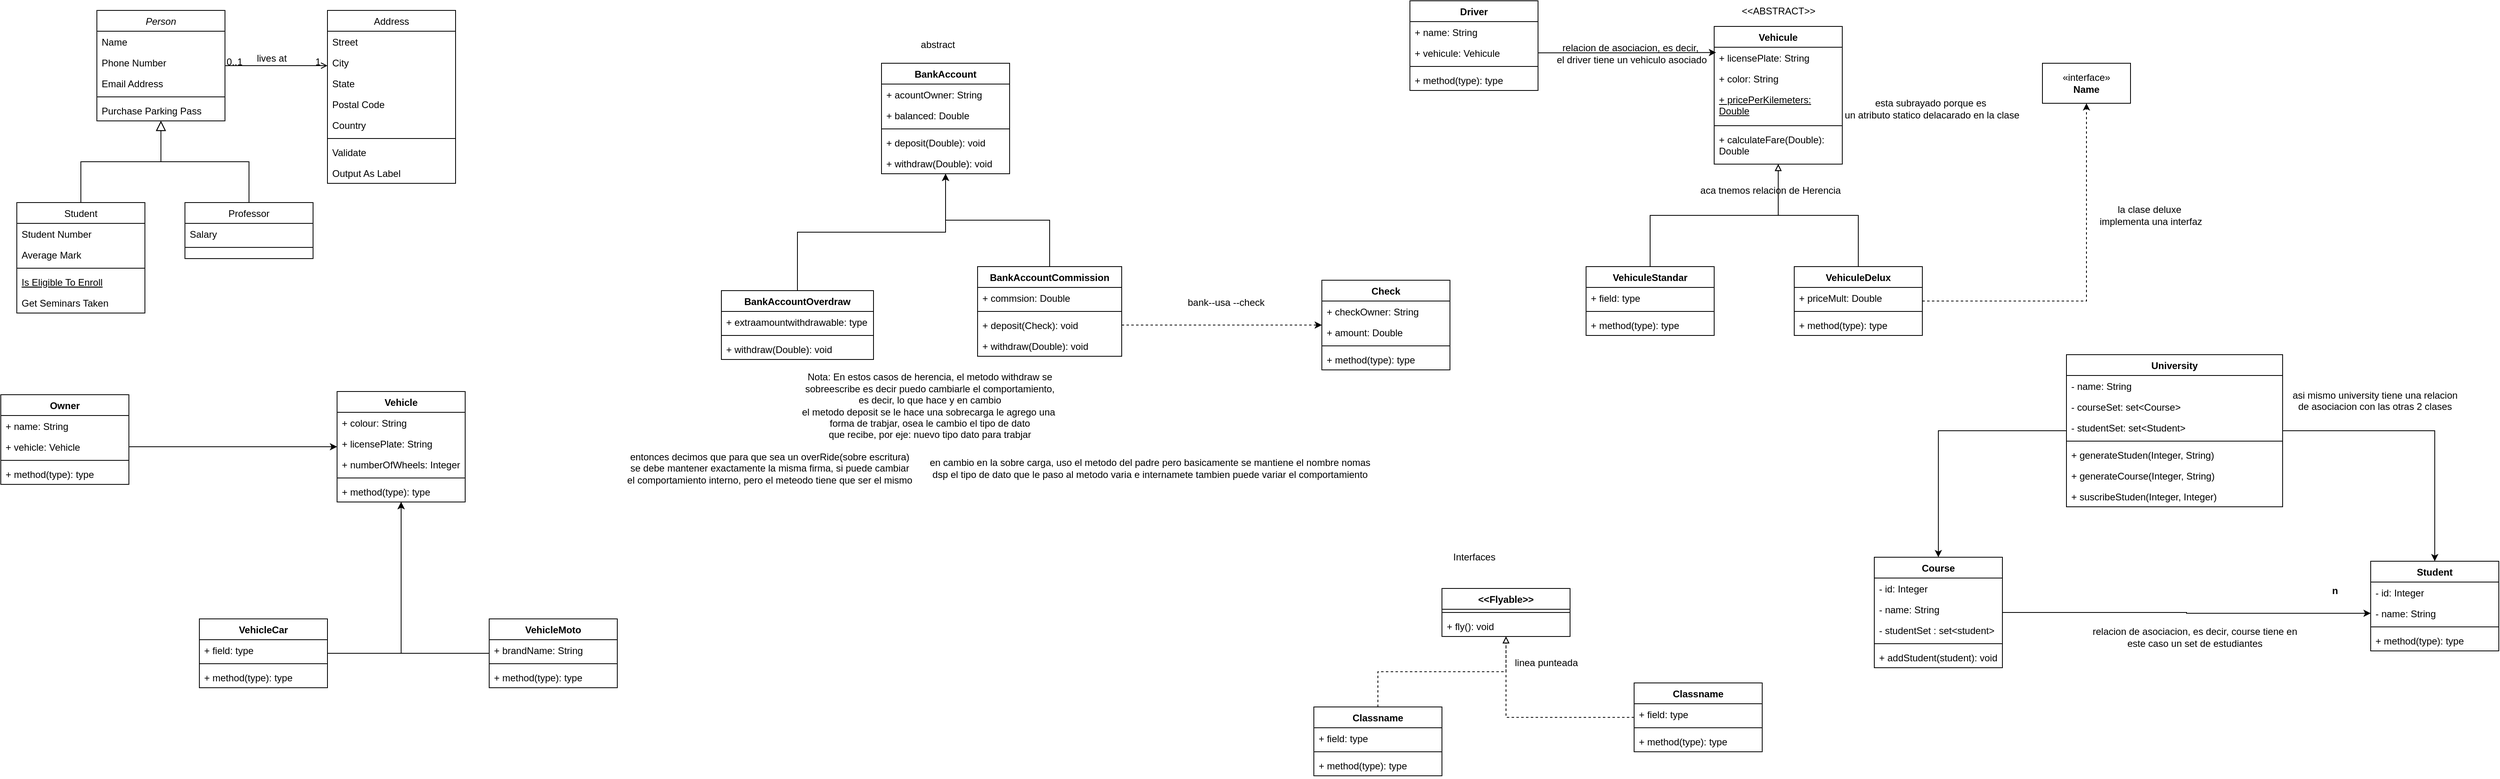 <mxfile version="25.0.3">
  <diagram id="C5RBs43oDa-KdzZeNtuy" name="Page-1">
    <mxGraphModel dx="1050" dy="557" grid="1" gridSize="10" guides="1" tooltips="1" connect="1" arrows="1" fold="1" page="1" pageScale="1" pageWidth="827" pageHeight="1169" math="0" shadow="0">
      <root>
        <mxCell id="WIyWlLk6GJQsqaUBKTNV-0" />
        <mxCell id="WIyWlLk6GJQsqaUBKTNV-1" parent="WIyWlLk6GJQsqaUBKTNV-0" />
        <mxCell id="zkfFHV4jXpPFQw0GAbJ--0" value="Person" style="swimlane;fontStyle=2;align=center;verticalAlign=top;childLayout=stackLayout;horizontal=1;startSize=26;horizontalStack=0;resizeParent=1;resizeLast=0;collapsible=1;marginBottom=0;rounded=0;shadow=0;strokeWidth=1;" parent="WIyWlLk6GJQsqaUBKTNV-1" vertex="1">
          <mxGeometry x="220" y="120" width="160" height="138" as="geometry">
            <mxRectangle x="230" y="140" width="160" height="26" as="alternateBounds" />
          </mxGeometry>
        </mxCell>
        <mxCell id="zkfFHV4jXpPFQw0GAbJ--1" value="Name" style="text;align=left;verticalAlign=top;spacingLeft=4;spacingRight=4;overflow=hidden;rotatable=0;points=[[0,0.5],[1,0.5]];portConstraint=eastwest;" parent="zkfFHV4jXpPFQw0GAbJ--0" vertex="1">
          <mxGeometry y="26" width="160" height="26" as="geometry" />
        </mxCell>
        <mxCell id="zkfFHV4jXpPFQw0GAbJ--2" value="Phone Number" style="text;align=left;verticalAlign=top;spacingLeft=4;spacingRight=4;overflow=hidden;rotatable=0;points=[[0,0.5],[1,0.5]];portConstraint=eastwest;rounded=0;shadow=0;html=0;" parent="zkfFHV4jXpPFQw0GAbJ--0" vertex="1">
          <mxGeometry y="52" width="160" height="26" as="geometry" />
        </mxCell>
        <mxCell id="zkfFHV4jXpPFQw0GAbJ--3" value="Email Address" style="text;align=left;verticalAlign=top;spacingLeft=4;spacingRight=4;overflow=hidden;rotatable=0;points=[[0,0.5],[1,0.5]];portConstraint=eastwest;rounded=0;shadow=0;html=0;" parent="zkfFHV4jXpPFQw0GAbJ--0" vertex="1">
          <mxGeometry y="78" width="160" height="26" as="geometry" />
        </mxCell>
        <mxCell id="zkfFHV4jXpPFQw0GAbJ--4" value="" style="line;html=1;strokeWidth=1;align=left;verticalAlign=middle;spacingTop=-1;spacingLeft=3;spacingRight=3;rotatable=0;labelPosition=right;points=[];portConstraint=eastwest;" parent="zkfFHV4jXpPFQw0GAbJ--0" vertex="1">
          <mxGeometry y="104" width="160" height="8" as="geometry" />
        </mxCell>
        <mxCell id="zkfFHV4jXpPFQw0GAbJ--5" value="Purchase Parking Pass" style="text;align=left;verticalAlign=top;spacingLeft=4;spacingRight=4;overflow=hidden;rotatable=0;points=[[0,0.5],[1,0.5]];portConstraint=eastwest;" parent="zkfFHV4jXpPFQw0GAbJ--0" vertex="1">
          <mxGeometry y="112" width="160" height="26" as="geometry" />
        </mxCell>
        <mxCell id="zkfFHV4jXpPFQw0GAbJ--6" value="Student" style="swimlane;fontStyle=0;align=center;verticalAlign=top;childLayout=stackLayout;horizontal=1;startSize=26;horizontalStack=0;resizeParent=1;resizeLast=0;collapsible=1;marginBottom=0;rounded=0;shadow=0;strokeWidth=1;" parent="WIyWlLk6GJQsqaUBKTNV-1" vertex="1">
          <mxGeometry x="120" y="360" width="160" height="138" as="geometry">
            <mxRectangle x="130" y="380" width="160" height="26" as="alternateBounds" />
          </mxGeometry>
        </mxCell>
        <mxCell id="zkfFHV4jXpPFQw0GAbJ--7" value="Student Number" style="text;align=left;verticalAlign=top;spacingLeft=4;spacingRight=4;overflow=hidden;rotatable=0;points=[[0,0.5],[1,0.5]];portConstraint=eastwest;" parent="zkfFHV4jXpPFQw0GAbJ--6" vertex="1">
          <mxGeometry y="26" width="160" height="26" as="geometry" />
        </mxCell>
        <mxCell id="zkfFHV4jXpPFQw0GAbJ--8" value="Average Mark" style="text;align=left;verticalAlign=top;spacingLeft=4;spacingRight=4;overflow=hidden;rotatable=0;points=[[0,0.5],[1,0.5]];portConstraint=eastwest;rounded=0;shadow=0;html=0;" parent="zkfFHV4jXpPFQw0GAbJ--6" vertex="1">
          <mxGeometry y="52" width="160" height="26" as="geometry" />
        </mxCell>
        <mxCell id="zkfFHV4jXpPFQw0GAbJ--9" value="" style="line;html=1;strokeWidth=1;align=left;verticalAlign=middle;spacingTop=-1;spacingLeft=3;spacingRight=3;rotatable=0;labelPosition=right;points=[];portConstraint=eastwest;" parent="zkfFHV4jXpPFQw0GAbJ--6" vertex="1">
          <mxGeometry y="78" width="160" height="8" as="geometry" />
        </mxCell>
        <mxCell id="zkfFHV4jXpPFQw0GAbJ--10" value="Is Eligible To Enroll" style="text;align=left;verticalAlign=top;spacingLeft=4;spacingRight=4;overflow=hidden;rotatable=0;points=[[0,0.5],[1,0.5]];portConstraint=eastwest;fontStyle=4" parent="zkfFHV4jXpPFQw0GAbJ--6" vertex="1">
          <mxGeometry y="86" width="160" height="26" as="geometry" />
        </mxCell>
        <mxCell id="zkfFHV4jXpPFQw0GAbJ--11" value="Get Seminars Taken" style="text;align=left;verticalAlign=top;spacingLeft=4;spacingRight=4;overflow=hidden;rotatable=0;points=[[0,0.5],[1,0.5]];portConstraint=eastwest;" parent="zkfFHV4jXpPFQw0GAbJ--6" vertex="1">
          <mxGeometry y="112" width="160" height="26" as="geometry" />
        </mxCell>
        <mxCell id="zkfFHV4jXpPFQw0GAbJ--12" value="" style="endArrow=block;endSize=10;endFill=0;shadow=0;strokeWidth=1;rounded=0;curved=0;edgeStyle=elbowEdgeStyle;elbow=vertical;" parent="WIyWlLk6GJQsqaUBKTNV-1" source="zkfFHV4jXpPFQw0GAbJ--6" target="zkfFHV4jXpPFQw0GAbJ--0" edge="1">
          <mxGeometry width="160" relative="1" as="geometry">
            <mxPoint x="200" y="203" as="sourcePoint" />
            <mxPoint x="200" y="203" as="targetPoint" />
          </mxGeometry>
        </mxCell>
        <mxCell id="zkfFHV4jXpPFQw0GAbJ--13" value="Professor" style="swimlane;fontStyle=0;align=center;verticalAlign=top;childLayout=stackLayout;horizontal=1;startSize=26;horizontalStack=0;resizeParent=1;resizeLast=0;collapsible=1;marginBottom=0;rounded=0;shadow=0;strokeWidth=1;" parent="WIyWlLk6GJQsqaUBKTNV-1" vertex="1">
          <mxGeometry x="330" y="360" width="160" height="70" as="geometry">
            <mxRectangle x="340" y="380" width="170" height="26" as="alternateBounds" />
          </mxGeometry>
        </mxCell>
        <mxCell id="zkfFHV4jXpPFQw0GAbJ--14" value="Salary" style="text;align=left;verticalAlign=top;spacingLeft=4;spacingRight=4;overflow=hidden;rotatable=0;points=[[0,0.5],[1,0.5]];portConstraint=eastwest;" parent="zkfFHV4jXpPFQw0GAbJ--13" vertex="1">
          <mxGeometry y="26" width="160" height="26" as="geometry" />
        </mxCell>
        <mxCell id="zkfFHV4jXpPFQw0GAbJ--15" value="" style="line;html=1;strokeWidth=1;align=left;verticalAlign=middle;spacingTop=-1;spacingLeft=3;spacingRight=3;rotatable=0;labelPosition=right;points=[];portConstraint=eastwest;" parent="zkfFHV4jXpPFQw0GAbJ--13" vertex="1">
          <mxGeometry y="52" width="160" height="8" as="geometry" />
        </mxCell>
        <mxCell id="zkfFHV4jXpPFQw0GAbJ--16" value="" style="endArrow=block;endSize=10;endFill=0;shadow=0;strokeWidth=1;rounded=0;curved=0;edgeStyle=elbowEdgeStyle;elbow=vertical;" parent="WIyWlLk6GJQsqaUBKTNV-1" source="zkfFHV4jXpPFQw0GAbJ--13" target="zkfFHV4jXpPFQw0GAbJ--0" edge="1">
          <mxGeometry width="160" relative="1" as="geometry">
            <mxPoint x="210" y="373" as="sourcePoint" />
            <mxPoint x="310" y="271" as="targetPoint" />
          </mxGeometry>
        </mxCell>
        <mxCell id="zkfFHV4jXpPFQw0GAbJ--17" value="Address" style="swimlane;fontStyle=0;align=center;verticalAlign=top;childLayout=stackLayout;horizontal=1;startSize=26;horizontalStack=0;resizeParent=1;resizeLast=0;collapsible=1;marginBottom=0;rounded=0;shadow=0;strokeWidth=1;" parent="WIyWlLk6GJQsqaUBKTNV-1" vertex="1">
          <mxGeometry x="508" y="120" width="160" height="216" as="geometry">
            <mxRectangle x="550" y="140" width="160" height="26" as="alternateBounds" />
          </mxGeometry>
        </mxCell>
        <mxCell id="zkfFHV4jXpPFQw0GAbJ--18" value="Street" style="text;align=left;verticalAlign=top;spacingLeft=4;spacingRight=4;overflow=hidden;rotatable=0;points=[[0,0.5],[1,0.5]];portConstraint=eastwest;" parent="zkfFHV4jXpPFQw0GAbJ--17" vertex="1">
          <mxGeometry y="26" width="160" height="26" as="geometry" />
        </mxCell>
        <mxCell id="zkfFHV4jXpPFQw0GAbJ--19" value="City" style="text;align=left;verticalAlign=top;spacingLeft=4;spacingRight=4;overflow=hidden;rotatable=0;points=[[0,0.5],[1,0.5]];portConstraint=eastwest;rounded=0;shadow=0;html=0;" parent="zkfFHV4jXpPFQw0GAbJ--17" vertex="1">
          <mxGeometry y="52" width="160" height="26" as="geometry" />
        </mxCell>
        <mxCell id="zkfFHV4jXpPFQw0GAbJ--20" value="State" style="text;align=left;verticalAlign=top;spacingLeft=4;spacingRight=4;overflow=hidden;rotatable=0;points=[[0,0.5],[1,0.5]];portConstraint=eastwest;rounded=0;shadow=0;html=0;" parent="zkfFHV4jXpPFQw0GAbJ--17" vertex="1">
          <mxGeometry y="78" width="160" height="26" as="geometry" />
        </mxCell>
        <mxCell id="zkfFHV4jXpPFQw0GAbJ--21" value="Postal Code" style="text;align=left;verticalAlign=top;spacingLeft=4;spacingRight=4;overflow=hidden;rotatable=0;points=[[0,0.5],[1,0.5]];portConstraint=eastwest;rounded=0;shadow=0;html=0;" parent="zkfFHV4jXpPFQw0GAbJ--17" vertex="1">
          <mxGeometry y="104" width="160" height="26" as="geometry" />
        </mxCell>
        <mxCell id="zkfFHV4jXpPFQw0GAbJ--22" value="Country" style="text;align=left;verticalAlign=top;spacingLeft=4;spacingRight=4;overflow=hidden;rotatable=0;points=[[0,0.5],[1,0.5]];portConstraint=eastwest;rounded=0;shadow=0;html=0;" parent="zkfFHV4jXpPFQw0GAbJ--17" vertex="1">
          <mxGeometry y="130" width="160" height="26" as="geometry" />
        </mxCell>
        <mxCell id="zkfFHV4jXpPFQw0GAbJ--23" value="" style="line;html=1;strokeWidth=1;align=left;verticalAlign=middle;spacingTop=-1;spacingLeft=3;spacingRight=3;rotatable=0;labelPosition=right;points=[];portConstraint=eastwest;" parent="zkfFHV4jXpPFQw0GAbJ--17" vertex="1">
          <mxGeometry y="156" width="160" height="8" as="geometry" />
        </mxCell>
        <mxCell id="zkfFHV4jXpPFQw0GAbJ--24" value="Validate" style="text;align=left;verticalAlign=top;spacingLeft=4;spacingRight=4;overflow=hidden;rotatable=0;points=[[0,0.5],[1,0.5]];portConstraint=eastwest;" parent="zkfFHV4jXpPFQw0GAbJ--17" vertex="1">
          <mxGeometry y="164" width="160" height="26" as="geometry" />
        </mxCell>
        <mxCell id="zkfFHV4jXpPFQw0GAbJ--25" value="Output As Label" style="text;align=left;verticalAlign=top;spacingLeft=4;spacingRight=4;overflow=hidden;rotatable=0;points=[[0,0.5],[1,0.5]];portConstraint=eastwest;" parent="zkfFHV4jXpPFQw0GAbJ--17" vertex="1">
          <mxGeometry y="190" width="160" height="26" as="geometry" />
        </mxCell>
        <mxCell id="zkfFHV4jXpPFQw0GAbJ--26" value="" style="endArrow=open;shadow=0;strokeWidth=1;rounded=0;curved=0;endFill=1;edgeStyle=elbowEdgeStyle;elbow=vertical;" parent="WIyWlLk6GJQsqaUBKTNV-1" source="zkfFHV4jXpPFQw0GAbJ--0" target="zkfFHV4jXpPFQw0GAbJ--17" edge="1">
          <mxGeometry x="0.5" y="41" relative="1" as="geometry">
            <mxPoint x="380" y="192" as="sourcePoint" />
            <mxPoint x="540" y="192" as="targetPoint" />
            <mxPoint x="-40" y="32" as="offset" />
          </mxGeometry>
        </mxCell>
        <mxCell id="zkfFHV4jXpPFQw0GAbJ--27" value="0..1" style="resizable=0;align=left;verticalAlign=bottom;labelBackgroundColor=none;fontSize=12;" parent="zkfFHV4jXpPFQw0GAbJ--26" connectable="0" vertex="1">
          <mxGeometry x="-1" relative="1" as="geometry">
            <mxPoint y="4" as="offset" />
          </mxGeometry>
        </mxCell>
        <mxCell id="zkfFHV4jXpPFQw0GAbJ--28" value="1" style="resizable=0;align=right;verticalAlign=bottom;labelBackgroundColor=none;fontSize=12;" parent="zkfFHV4jXpPFQw0GAbJ--26" connectable="0" vertex="1">
          <mxGeometry x="1" relative="1" as="geometry">
            <mxPoint x="-7" y="4" as="offset" />
          </mxGeometry>
        </mxCell>
        <mxCell id="zkfFHV4jXpPFQw0GAbJ--29" value="lives at" style="text;html=1;resizable=0;points=[];;align=center;verticalAlign=middle;labelBackgroundColor=none;rounded=0;shadow=0;strokeWidth=1;fontSize=12;" parent="zkfFHV4jXpPFQw0GAbJ--26" vertex="1" connectable="0">
          <mxGeometry x="0.5" y="49" relative="1" as="geometry">
            <mxPoint x="-38" y="40" as="offset" />
          </mxGeometry>
        </mxCell>
        <mxCell id="7cN1NMsaRf9nxJrDziLJ-0" value="Owner" style="swimlane;fontStyle=1;align=center;verticalAlign=top;childLayout=stackLayout;horizontal=1;startSize=26;horizontalStack=0;resizeParent=1;resizeParentMax=0;resizeLast=0;collapsible=1;marginBottom=0;whiteSpace=wrap;html=1;" vertex="1" parent="WIyWlLk6GJQsqaUBKTNV-1">
          <mxGeometry x="100" y="600" width="160" height="112" as="geometry" />
        </mxCell>
        <mxCell id="7cN1NMsaRf9nxJrDziLJ-11" value="+ name: String" style="text;strokeColor=none;fillColor=none;align=left;verticalAlign=top;spacingLeft=4;spacingRight=4;overflow=hidden;rotatable=0;points=[[0,0.5],[1,0.5]];portConstraint=eastwest;whiteSpace=wrap;html=1;" vertex="1" parent="7cN1NMsaRf9nxJrDziLJ-0">
          <mxGeometry y="26" width="160" height="26" as="geometry" />
        </mxCell>
        <mxCell id="7cN1NMsaRf9nxJrDziLJ-1" value="+ vehicle: Vehicle" style="text;strokeColor=none;fillColor=none;align=left;verticalAlign=top;spacingLeft=4;spacingRight=4;overflow=hidden;rotatable=0;points=[[0,0.5],[1,0.5]];portConstraint=eastwest;whiteSpace=wrap;html=1;" vertex="1" parent="7cN1NMsaRf9nxJrDziLJ-0">
          <mxGeometry y="52" width="160" height="26" as="geometry" />
        </mxCell>
        <mxCell id="7cN1NMsaRf9nxJrDziLJ-2" value="" style="line;strokeWidth=1;fillColor=none;align=left;verticalAlign=middle;spacingTop=-1;spacingLeft=3;spacingRight=3;rotatable=0;labelPosition=right;points=[];portConstraint=eastwest;strokeColor=inherit;" vertex="1" parent="7cN1NMsaRf9nxJrDziLJ-0">
          <mxGeometry y="78" width="160" height="8" as="geometry" />
        </mxCell>
        <mxCell id="7cN1NMsaRf9nxJrDziLJ-3" value="+ method(type): type" style="text;strokeColor=none;fillColor=none;align=left;verticalAlign=top;spacingLeft=4;spacingRight=4;overflow=hidden;rotatable=0;points=[[0,0.5],[1,0.5]];portConstraint=eastwest;whiteSpace=wrap;html=1;" vertex="1" parent="7cN1NMsaRf9nxJrDziLJ-0">
          <mxGeometry y="86" width="160" height="26" as="geometry" />
        </mxCell>
        <mxCell id="7cN1NMsaRf9nxJrDziLJ-4" value="Vehicle" style="swimlane;fontStyle=1;align=center;verticalAlign=top;childLayout=stackLayout;horizontal=1;startSize=26;horizontalStack=0;resizeParent=1;resizeParentMax=0;resizeLast=0;collapsible=1;marginBottom=0;whiteSpace=wrap;html=1;" vertex="1" parent="WIyWlLk6GJQsqaUBKTNV-1">
          <mxGeometry x="520" y="596" width="160" height="138" as="geometry" />
        </mxCell>
        <mxCell id="7cN1NMsaRf9nxJrDziLJ-5" value="+ colour: String" style="text;strokeColor=none;fillColor=none;align=left;verticalAlign=top;spacingLeft=4;spacingRight=4;overflow=hidden;rotatable=0;points=[[0,0.5],[1,0.5]];portConstraint=eastwest;whiteSpace=wrap;html=1;" vertex="1" parent="7cN1NMsaRf9nxJrDziLJ-4">
          <mxGeometry y="26" width="160" height="26" as="geometry" />
        </mxCell>
        <mxCell id="7cN1NMsaRf9nxJrDziLJ-8" value="+ licensePlate: String" style="text;strokeColor=none;fillColor=none;align=left;verticalAlign=top;spacingLeft=4;spacingRight=4;overflow=hidden;rotatable=0;points=[[0,0.5],[1,0.5]];portConstraint=eastwest;whiteSpace=wrap;html=1;" vertex="1" parent="7cN1NMsaRf9nxJrDziLJ-4">
          <mxGeometry y="52" width="160" height="26" as="geometry" />
        </mxCell>
        <mxCell id="7cN1NMsaRf9nxJrDziLJ-9" value="+ numberOfWheels: Integer" style="text;strokeColor=none;fillColor=none;align=left;verticalAlign=top;spacingLeft=4;spacingRight=4;overflow=hidden;rotatable=0;points=[[0,0.5],[1,0.5]];portConstraint=eastwest;whiteSpace=wrap;html=1;" vertex="1" parent="7cN1NMsaRf9nxJrDziLJ-4">
          <mxGeometry y="78" width="160" height="26" as="geometry" />
        </mxCell>
        <mxCell id="7cN1NMsaRf9nxJrDziLJ-6" value="" style="line;strokeWidth=1;fillColor=none;align=left;verticalAlign=middle;spacingTop=-1;spacingLeft=3;spacingRight=3;rotatable=0;labelPosition=right;points=[];portConstraint=eastwest;strokeColor=inherit;" vertex="1" parent="7cN1NMsaRf9nxJrDziLJ-4">
          <mxGeometry y="104" width="160" height="8" as="geometry" />
        </mxCell>
        <mxCell id="7cN1NMsaRf9nxJrDziLJ-7" value="+ method(type): type" style="text;strokeColor=none;fillColor=none;align=left;verticalAlign=top;spacingLeft=4;spacingRight=4;overflow=hidden;rotatable=0;points=[[0,0.5],[1,0.5]];portConstraint=eastwest;whiteSpace=wrap;html=1;" vertex="1" parent="7cN1NMsaRf9nxJrDziLJ-4">
          <mxGeometry y="112" width="160" height="26" as="geometry" />
        </mxCell>
        <mxCell id="7cN1NMsaRf9nxJrDziLJ-10" style="edgeStyle=orthogonalEdgeStyle;rounded=0;orthogonalLoop=1;jettySize=auto;html=1;" edge="1" parent="WIyWlLk6GJQsqaUBKTNV-1" source="7cN1NMsaRf9nxJrDziLJ-1" target="7cN1NMsaRf9nxJrDziLJ-4">
          <mxGeometry relative="1" as="geometry" />
        </mxCell>
        <mxCell id="7cN1NMsaRf9nxJrDziLJ-20" style="edgeStyle=orthogonalEdgeStyle;rounded=0;orthogonalLoop=1;jettySize=auto;html=1;" edge="1" parent="WIyWlLk6GJQsqaUBKTNV-1" source="7cN1NMsaRf9nxJrDziLJ-12" target="7cN1NMsaRf9nxJrDziLJ-4">
          <mxGeometry relative="1" as="geometry" />
        </mxCell>
        <mxCell id="7cN1NMsaRf9nxJrDziLJ-12" value="VehicleCar" style="swimlane;fontStyle=1;align=center;verticalAlign=top;childLayout=stackLayout;horizontal=1;startSize=26;horizontalStack=0;resizeParent=1;resizeParentMax=0;resizeLast=0;collapsible=1;marginBottom=0;whiteSpace=wrap;html=1;" vertex="1" parent="WIyWlLk6GJQsqaUBKTNV-1">
          <mxGeometry x="348" y="880" width="160" height="86" as="geometry" />
        </mxCell>
        <mxCell id="7cN1NMsaRf9nxJrDziLJ-13" value="+ field: type" style="text;strokeColor=none;fillColor=none;align=left;verticalAlign=top;spacingLeft=4;spacingRight=4;overflow=hidden;rotatable=0;points=[[0,0.5],[1,0.5]];portConstraint=eastwest;whiteSpace=wrap;html=1;" vertex="1" parent="7cN1NMsaRf9nxJrDziLJ-12">
          <mxGeometry y="26" width="160" height="26" as="geometry" />
        </mxCell>
        <mxCell id="7cN1NMsaRf9nxJrDziLJ-14" value="" style="line;strokeWidth=1;fillColor=none;align=left;verticalAlign=middle;spacingTop=-1;spacingLeft=3;spacingRight=3;rotatable=0;labelPosition=right;points=[];portConstraint=eastwest;strokeColor=inherit;" vertex="1" parent="7cN1NMsaRf9nxJrDziLJ-12">
          <mxGeometry y="52" width="160" height="8" as="geometry" />
        </mxCell>
        <mxCell id="7cN1NMsaRf9nxJrDziLJ-15" value="+ method(type): type" style="text;strokeColor=none;fillColor=none;align=left;verticalAlign=top;spacingLeft=4;spacingRight=4;overflow=hidden;rotatable=0;points=[[0,0.5],[1,0.5]];portConstraint=eastwest;whiteSpace=wrap;html=1;" vertex="1" parent="7cN1NMsaRf9nxJrDziLJ-12">
          <mxGeometry y="60" width="160" height="26" as="geometry" />
        </mxCell>
        <mxCell id="7cN1NMsaRf9nxJrDziLJ-22" style="edgeStyle=orthogonalEdgeStyle;rounded=0;orthogonalLoop=1;jettySize=auto;html=1;" edge="1" parent="WIyWlLk6GJQsqaUBKTNV-1" source="7cN1NMsaRf9nxJrDziLJ-16" target="7cN1NMsaRf9nxJrDziLJ-4">
          <mxGeometry relative="1" as="geometry" />
        </mxCell>
        <mxCell id="7cN1NMsaRf9nxJrDziLJ-16" value="VehicleMoto" style="swimlane;fontStyle=1;align=center;verticalAlign=top;childLayout=stackLayout;horizontal=1;startSize=26;horizontalStack=0;resizeParent=1;resizeParentMax=0;resizeLast=0;collapsible=1;marginBottom=0;whiteSpace=wrap;html=1;" vertex="1" parent="WIyWlLk6GJQsqaUBKTNV-1">
          <mxGeometry x="710" y="880" width="160" height="86" as="geometry" />
        </mxCell>
        <mxCell id="7cN1NMsaRf9nxJrDziLJ-17" value="+ brandName: String" style="text;strokeColor=none;fillColor=none;align=left;verticalAlign=top;spacingLeft=4;spacingRight=4;overflow=hidden;rotatable=0;points=[[0,0.5],[1,0.5]];portConstraint=eastwest;whiteSpace=wrap;html=1;" vertex="1" parent="7cN1NMsaRf9nxJrDziLJ-16">
          <mxGeometry y="26" width="160" height="26" as="geometry" />
        </mxCell>
        <mxCell id="7cN1NMsaRf9nxJrDziLJ-18" value="" style="line;strokeWidth=1;fillColor=none;align=left;verticalAlign=middle;spacingTop=-1;spacingLeft=3;spacingRight=3;rotatable=0;labelPosition=right;points=[];portConstraint=eastwest;strokeColor=inherit;" vertex="1" parent="7cN1NMsaRf9nxJrDziLJ-16">
          <mxGeometry y="52" width="160" height="8" as="geometry" />
        </mxCell>
        <mxCell id="7cN1NMsaRf9nxJrDziLJ-19" value="+ method(type): type" style="text;strokeColor=none;fillColor=none;align=left;verticalAlign=top;spacingLeft=4;spacingRight=4;overflow=hidden;rotatable=0;points=[[0,0.5],[1,0.5]];portConstraint=eastwest;whiteSpace=wrap;html=1;" vertex="1" parent="7cN1NMsaRf9nxJrDziLJ-16">
          <mxGeometry y="60" width="160" height="26" as="geometry" />
        </mxCell>
        <mxCell id="7cN1NMsaRf9nxJrDziLJ-35" value="BankAccount" style="swimlane;fontStyle=1;align=center;verticalAlign=top;childLayout=stackLayout;horizontal=1;startSize=26;horizontalStack=0;resizeParent=1;resizeParentMax=0;resizeLast=0;collapsible=1;marginBottom=0;whiteSpace=wrap;html=1;" vertex="1" parent="WIyWlLk6GJQsqaUBKTNV-1">
          <mxGeometry x="1200" y="186" width="160" height="138" as="geometry" />
        </mxCell>
        <mxCell id="7cN1NMsaRf9nxJrDziLJ-36" value="+ acountOwner: String" style="text;strokeColor=none;fillColor=none;align=left;verticalAlign=top;spacingLeft=4;spacingRight=4;overflow=hidden;rotatable=0;points=[[0,0.5],[1,0.5]];portConstraint=eastwest;whiteSpace=wrap;html=1;" vertex="1" parent="7cN1NMsaRf9nxJrDziLJ-35">
          <mxGeometry y="26" width="160" height="26" as="geometry" />
        </mxCell>
        <mxCell id="7cN1NMsaRf9nxJrDziLJ-51" value="+ balanced: Double" style="text;strokeColor=none;fillColor=none;align=left;verticalAlign=top;spacingLeft=4;spacingRight=4;overflow=hidden;rotatable=0;points=[[0,0.5],[1,0.5]];portConstraint=eastwest;whiteSpace=wrap;html=1;" vertex="1" parent="7cN1NMsaRf9nxJrDziLJ-35">
          <mxGeometry y="52" width="160" height="26" as="geometry" />
        </mxCell>
        <mxCell id="7cN1NMsaRf9nxJrDziLJ-37" value="" style="line;strokeWidth=1;fillColor=none;align=left;verticalAlign=middle;spacingTop=-1;spacingLeft=3;spacingRight=3;rotatable=0;labelPosition=right;points=[];portConstraint=eastwest;strokeColor=inherit;" vertex="1" parent="7cN1NMsaRf9nxJrDziLJ-35">
          <mxGeometry y="78" width="160" height="8" as="geometry" />
        </mxCell>
        <mxCell id="7cN1NMsaRf9nxJrDziLJ-38" value="+ deposit(Double): void" style="text;strokeColor=none;fillColor=none;align=left;verticalAlign=top;spacingLeft=4;spacingRight=4;overflow=hidden;rotatable=0;points=[[0,0.5],[1,0.5]];portConstraint=eastwest;whiteSpace=wrap;html=1;" vertex="1" parent="7cN1NMsaRf9nxJrDziLJ-35">
          <mxGeometry y="86" width="160" height="26" as="geometry" />
        </mxCell>
        <mxCell id="7cN1NMsaRf9nxJrDziLJ-52" value="+ withdraw(Double): void" style="text;strokeColor=none;fillColor=none;align=left;verticalAlign=top;spacingLeft=4;spacingRight=4;overflow=hidden;rotatable=0;points=[[0,0.5],[1,0.5]];portConstraint=eastwest;whiteSpace=wrap;html=1;" vertex="1" parent="7cN1NMsaRf9nxJrDziLJ-35">
          <mxGeometry y="112" width="160" height="26" as="geometry" />
        </mxCell>
        <mxCell id="7cN1NMsaRf9nxJrDziLJ-55" style="edgeStyle=orthogonalEdgeStyle;rounded=0;orthogonalLoop=1;jettySize=auto;html=1;exitX=0.5;exitY=0;exitDx=0;exitDy=0;" edge="1" parent="WIyWlLk6GJQsqaUBKTNV-1" source="7cN1NMsaRf9nxJrDziLJ-39" target="7cN1NMsaRf9nxJrDziLJ-35">
          <mxGeometry relative="1" as="geometry" />
        </mxCell>
        <mxCell id="7cN1NMsaRf9nxJrDziLJ-39" value="BankAccountOverdraw" style="swimlane;fontStyle=1;align=center;verticalAlign=top;childLayout=stackLayout;horizontal=1;startSize=26;horizontalStack=0;resizeParent=1;resizeParentMax=0;resizeLast=0;collapsible=1;marginBottom=0;whiteSpace=wrap;html=1;" vertex="1" parent="WIyWlLk6GJQsqaUBKTNV-1">
          <mxGeometry x="1000" y="470" width="190" height="86" as="geometry" />
        </mxCell>
        <mxCell id="7cN1NMsaRf9nxJrDziLJ-40" value="+ extraamountwithdrawable: type" style="text;strokeColor=none;fillColor=none;align=left;verticalAlign=top;spacingLeft=4;spacingRight=4;overflow=hidden;rotatable=0;points=[[0,0.5],[1,0.5]];portConstraint=eastwest;whiteSpace=wrap;html=1;" vertex="1" parent="7cN1NMsaRf9nxJrDziLJ-39">
          <mxGeometry y="26" width="190" height="26" as="geometry" />
        </mxCell>
        <mxCell id="7cN1NMsaRf9nxJrDziLJ-41" value="" style="line;strokeWidth=1;fillColor=none;align=left;verticalAlign=middle;spacingTop=-1;spacingLeft=3;spacingRight=3;rotatable=0;labelPosition=right;points=[];portConstraint=eastwest;strokeColor=inherit;" vertex="1" parent="7cN1NMsaRf9nxJrDziLJ-39">
          <mxGeometry y="52" width="190" height="8" as="geometry" />
        </mxCell>
        <mxCell id="7cN1NMsaRf9nxJrDziLJ-42" value="+ withdraw(Double): void" style="text;strokeColor=none;fillColor=none;align=left;verticalAlign=top;spacingLeft=4;spacingRight=4;overflow=hidden;rotatable=0;points=[[0,0.5],[1,0.5]];portConstraint=eastwest;whiteSpace=wrap;html=1;" vertex="1" parent="7cN1NMsaRf9nxJrDziLJ-39">
          <mxGeometry y="60" width="190" height="26" as="geometry" />
        </mxCell>
        <mxCell id="7cN1NMsaRf9nxJrDziLJ-56" style="edgeStyle=orthogonalEdgeStyle;rounded=0;orthogonalLoop=1;jettySize=auto;html=1;" edge="1" parent="WIyWlLk6GJQsqaUBKTNV-1" source="7cN1NMsaRf9nxJrDziLJ-43" target="7cN1NMsaRf9nxJrDziLJ-35">
          <mxGeometry relative="1" as="geometry" />
        </mxCell>
        <mxCell id="7cN1NMsaRf9nxJrDziLJ-43" value="BankAccountCommission" style="swimlane;fontStyle=1;align=center;verticalAlign=top;childLayout=stackLayout;horizontal=1;startSize=26;horizontalStack=0;resizeParent=1;resizeParentMax=0;resizeLast=0;collapsible=1;marginBottom=0;whiteSpace=wrap;html=1;" vertex="1" parent="WIyWlLk6GJQsqaUBKTNV-1">
          <mxGeometry x="1320" y="440" width="180" height="112" as="geometry" />
        </mxCell>
        <mxCell id="7cN1NMsaRf9nxJrDziLJ-44" value="+ commsion: Double" style="text;strokeColor=none;fillColor=none;align=left;verticalAlign=top;spacingLeft=4;spacingRight=4;overflow=hidden;rotatable=0;points=[[0,0.5],[1,0.5]];portConstraint=eastwest;whiteSpace=wrap;html=1;" vertex="1" parent="7cN1NMsaRf9nxJrDziLJ-43">
          <mxGeometry y="26" width="180" height="26" as="geometry" />
        </mxCell>
        <mxCell id="7cN1NMsaRf9nxJrDziLJ-45" value="" style="line;strokeWidth=1;fillColor=none;align=left;verticalAlign=middle;spacingTop=-1;spacingLeft=3;spacingRight=3;rotatable=0;labelPosition=right;points=[];portConstraint=eastwest;strokeColor=inherit;" vertex="1" parent="7cN1NMsaRf9nxJrDziLJ-43">
          <mxGeometry y="52" width="180" height="8" as="geometry" />
        </mxCell>
        <mxCell id="7cN1NMsaRf9nxJrDziLJ-46" value="+ deposit(Check): void" style="text;strokeColor=none;fillColor=none;align=left;verticalAlign=top;spacingLeft=4;spacingRight=4;overflow=hidden;rotatable=0;points=[[0,0.5],[1,0.5]];portConstraint=eastwest;whiteSpace=wrap;html=1;" vertex="1" parent="7cN1NMsaRf9nxJrDziLJ-43">
          <mxGeometry y="60" width="180" height="26" as="geometry" />
        </mxCell>
        <mxCell id="7cN1NMsaRf9nxJrDziLJ-53" value="+ withdraw(Double): void" style="text;strokeColor=none;fillColor=none;align=left;verticalAlign=top;spacingLeft=4;spacingRight=4;overflow=hidden;rotatable=0;points=[[0,0.5],[1,0.5]];portConstraint=eastwest;whiteSpace=wrap;html=1;" vertex="1" parent="7cN1NMsaRf9nxJrDziLJ-43">
          <mxGeometry y="86" width="180" height="26" as="geometry" />
        </mxCell>
        <mxCell id="7cN1NMsaRf9nxJrDziLJ-47" value="Check" style="swimlane;fontStyle=1;align=center;verticalAlign=top;childLayout=stackLayout;horizontal=1;startSize=26;horizontalStack=0;resizeParent=1;resizeParentMax=0;resizeLast=0;collapsible=1;marginBottom=0;whiteSpace=wrap;html=1;" vertex="1" parent="WIyWlLk6GJQsqaUBKTNV-1">
          <mxGeometry x="1750" y="457" width="160" height="112" as="geometry" />
        </mxCell>
        <mxCell id="7cN1NMsaRf9nxJrDziLJ-48" value="+ checkOwner: String" style="text;strokeColor=none;fillColor=none;align=left;verticalAlign=top;spacingLeft=4;spacingRight=4;overflow=hidden;rotatable=0;points=[[0,0.5],[1,0.5]];portConstraint=eastwest;whiteSpace=wrap;html=1;" vertex="1" parent="7cN1NMsaRf9nxJrDziLJ-47">
          <mxGeometry y="26" width="160" height="26" as="geometry" />
        </mxCell>
        <mxCell id="7cN1NMsaRf9nxJrDziLJ-54" value="+ amount: Double" style="text;strokeColor=none;fillColor=none;align=left;verticalAlign=top;spacingLeft=4;spacingRight=4;overflow=hidden;rotatable=0;points=[[0,0.5],[1,0.5]];portConstraint=eastwest;whiteSpace=wrap;html=1;" vertex="1" parent="7cN1NMsaRf9nxJrDziLJ-47">
          <mxGeometry y="52" width="160" height="26" as="geometry" />
        </mxCell>
        <mxCell id="7cN1NMsaRf9nxJrDziLJ-49" value="" style="line;strokeWidth=1;fillColor=none;align=left;verticalAlign=middle;spacingTop=-1;spacingLeft=3;spacingRight=3;rotatable=0;labelPosition=right;points=[];portConstraint=eastwest;strokeColor=inherit;" vertex="1" parent="7cN1NMsaRf9nxJrDziLJ-47">
          <mxGeometry y="78" width="160" height="8" as="geometry" />
        </mxCell>
        <mxCell id="7cN1NMsaRf9nxJrDziLJ-50" value="+ method(type): type" style="text;strokeColor=none;fillColor=none;align=left;verticalAlign=top;spacingLeft=4;spacingRight=4;overflow=hidden;rotatable=0;points=[[0,0.5],[1,0.5]];portConstraint=eastwest;whiteSpace=wrap;html=1;" vertex="1" parent="7cN1NMsaRf9nxJrDziLJ-47">
          <mxGeometry y="86" width="160" height="26" as="geometry" />
        </mxCell>
        <mxCell id="7cN1NMsaRf9nxJrDziLJ-57" style="edgeStyle=orthogonalEdgeStyle;rounded=0;orthogonalLoop=1;jettySize=auto;html=1;exitX=1;exitY=0.5;exitDx=0;exitDy=0;dashed=1;" edge="1" parent="WIyWlLk6GJQsqaUBKTNV-1" source="7cN1NMsaRf9nxJrDziLJ-46" target="7cN1NMsaRf9nxJrDziLJ-47">
          <mxGeometry relative="1" as="geometry" />
        </mxCell>
        <mxCell id="7cN1NMsaRf9nxJrDziLJ-58" value="bank--usa --check" style="text;html=1;align=center;verticalAlign=middle;resizable=0;points=[];autosize=1;strokeColor=none;fillColor=none;" vertex="1" parent="WIyWlLk6GJQsqaUBKTNV-1">
          <mxGeometry x="1570" y="470" width="120" height="30" as="geometry" />
        </mxCell>
        <mxCell id="7cN1NMsaRf9nxJrDziLJ-59" value="abstract" style="text;html=1;align=center;verticalAlign=middle;resizable=0;points=[];autosize=1;strokeColor=none;fillColor=none;" vertex="1" parent="WIyWlLk6GJQsqaUBKTNV-1">
          <mxGeometry x="1235" y="148" width="70" height="30" as="geometry" />
        </mxCell>
        <mxCell id="7cN1NMsaRf9nxJrDziLJ-60" value="Nota: En estos casos de herencia, el metodo withdraw se&lt;div&gt;sobreescribe es decir puedo cambiarle el comportamiento,&lt;/div&gt;&lt;div&gt;&amp;nbsp;es decir, lo que hace&amp;nbsp;&lt;span style=&quot;background-color: initial;&quot;&gt;y en cambio&amp;nbsp;&lt;/span&gt;&lt;/div&gt;&lt;div&gt;&lt;span style=&quot;background-color: initial;&quot;&gt;el metodo deposit&amp;nbsp;&lt;/span&gt;&lt;span style=&quot;background-color: initial;&quot;&gt;se le hace una&amp;nbsp;&lt;/span&gt;&lt;span style=&quot;background-color: initial;&quot;&gt;sobrecarga le agrego una&amp;nbsp;&lt;/span&gt;&lt;/div&gt;&lt;div&gt;&lt;span style=&quot;background-color: initial;&quot;&gt;forma de trabjar, osea le cambio el tipo de dato&lt;/span&gt;&lt;/div&gt;&lt;div&gt;&lt;span style=&quot;background-color: initial;&quot;&gt;que recibe, por eje:&lt;/span&gt;&lt;span style=&quot;background-color: initial;&quot;&gt;&amp;nbsp;nuevo tipo dato para trabjar&lt;/span&gt;&lt;/div&gt;" style="text;html=1;align=center;verticalAlign=middle;resizable=0;points=[];autosize=1;strokeColor=none;fillColor=none;" vertex="1" parent="WIyWlLk6GJQsqaUBKTNV-1">
          <mxGeometry x="1090" y="564" width="340" height="100" as="geometry" />
        </mxCell>
        <mxCell id="7cN1NMsaRf9nxJrDziLJ-61" value="entonces decimos que para que sea un overRide(sobre escritura)&lt;div&gt;se debe mantener exactamente la misma firma, si puede cambiar&lt;/div&gt;&lt;div&gt;el comportamiento interno, pero el meteodo tiene que ser el mismo&lt;/div&gt;&lt;div&gt;&lt;br&gt;&lt;/div&gt;" style="text;html=1;align=center;verticalAlign=middle;resizable=0;points=[];autosize=1;strokeColor=none;fillColor=none;" vertex="1" parent="WIyWlLk6GJQsqaUBKTNV-1">
          <mxGeometry x="870" y="664" width="380" height="70" as="geometry" />
        </mxCell>
        <mxCell id="7cN1NMsaRf9nxJrDziLJ-62" value="en cambio en la sobre carga, uso el metodo del padre pero basicamente se mantiene el nombre nomas&lt;div&gt;dsp el tipo de dato que le paso al metodo varia e internamete tambien puede variar el comportamiento&lt;/div&gt;" style="text;html=1;align=center;verticalAlign=middle;resizable=0;points=[];autosize=1;strokeColor=none;fillColor=none;" vertex="1" parent="WIyWlLk6GJQsqaUBKTNV-1">
          <mxGeometry x="1250" y="672" width="570" height="40" as="geometry" />
        </mxCell>
        <mxCell id="7cN1NMsaRf9nxJrDziLJ-63" value="Interfaces" style="text;html=1;align=center;verticalAlign=middle;resizable=0;points=[];autosize=1;strokeColor=none;fillColor=none;" vertex="1" parent="WIyWlLk6GJQsqaUBKTNV-1">
          <mxGeometry x="1900" y="788" width="80" height="30" as="geometry" />
        </mxCell>
        <mxCell id="7cN1NMsaRf9nxJrDziLJ-64" value="&amp;lt;&amp;lt;Flyable&amp;gt;&amp;gt;" style="swimlane;fontStyle=1;align=center;verticalAlign=top;childLayout=stackLayout;horizontal=1;startSize=26;horizontalStack=0;resizeParent=1;resizeParentMax=0;resizeLast=0;collapsible=1;marginBottom=0;whiteSpace=wrap;html=1;" vertex="1" parent="WIyWlLk6GJQsqaUBKTNV-1">
          <mxGeometry x="1900" y="842" width="160" height="60" as="geometry" />
        </mxCell>
        <mxCell id="7cN1NMsaRf9nxJrDziLJ-66" value="" style="line;strokeWidth=1;fillColor=none;align=left;verticalAlign=middle;spacingTop=-1;spacingLeft=3;spacingRight=3;rotatable=0;labelPosition=right;points=[];portConstraint=eastwest;strokeColor=inherit;" vertex="1" parent="7cN1NMsaRf9nxJrDziLJ-64">
          <mxGeometry y="26" width="160" height="8" as="geometry" />
        </mxCell>
        <mxCell id="7cN1NMsaRf9nxJrDziLJ-67" value="+ fly(): void" style="text;strokeColor=none;fillColor=none;align=left;verticalAlign=top;spacingLeft=4;spacingRight=4;overflow=hidden;rotatable=0;points=[[0,0.5],[1,0.5]];portConstraint=eastwest;whiteSpace=wrap;html=1;" vertex="1" parent="7cN1NMsaRf9nxJrDziLJ-64">
          <mxGeometry y="34" width="160" height="26" as="geometry" />
        </mxCell>
        <mxCell id="7cN1NMsaRf9nxJrDziLJ-76" style="edgeStyle=orthogonalEdgeStyle;rounded=0;orthogonalLoop=1;jettySize=auto;html=1;dashed=1;endArrow=block;endFill=0;" edge="1" parent="WIyWlLk6GJQsqaUBKTNV-1" source="7cN1NMsaRf9nxJrDziLJ-68" target="7cN1NMsaRf9nxJrDziLJ-64">
          <mxGeometry relative="1" as="geometry" />
        </mxCell>
        <mxCell id="7cN1NMsaRf9nxJrDziLJ-68" value="Classname" style="swimlane;fontStyle=1;align=center;verticalAlign=top;childLayout=stackLayout;horizontal=1;startSize=26;horizontalStack=0;resizeParent=1;resizeParentMax=0;resizeLast=0;collapsible=1;marginBottom=0;whiteSpace=wrap;html=1;" vertex="1" parent="WIyWlLk6GJQsqaUBKTNV-1">
          <mxGeometry x="1740" y="990" width="160" height="86" as="geometry" />
        </mxCell>
        <mxCell id="7cN1NMsaRf9nxJrDziLJ-69" value="+ field: type" style="text;strokeColor=none;fillColor=none;align=left;verticalAlign=top;spacingLeft=4;spacingRight=4;overflow=hidden;rotatable=0;points=[[0,0.5],[1,0.5]];portConstraint=eastwest;whiteSpace=wrap;html=1;" vertex="1" parent="7cN1NMsaRf9nxJrDziLJ-68">
          <mxGeometry y="26" width="160" height="26" as="geometry" />
        </mxCell>
        <mxCell id="7cN1NMsaRf9nxJrDziLJ-70" value="" style="line;strokeWidth=1;fillColor=none;align=left;verticalAlign=middle;spacingTop=-1;spacingLeft=3;spacingRight=3;rotatable=0;labelPosition=right;points=[];portConstraint=eastwest;strokeColor=inherit;" vertex="1" parent="7cN1NMsaRf9nxJrDziLJ-68">
          <mxGeometry y="52" width="160" height="8" as="geometry" />
        </mxCell>
        <mxCell id="7cN1NMsaRf9nxJrDziLJ-71" value="+ method(type): type" style="text;strokeColor=none;fillColor=none;align=left;verticalAlign=top;spacingLeft=4;spacingRight=4;overflow=hidden;rotatable=0;points=[[0,0.5],[1,0.5]];portConstraint=eastwest;whiteSpace=wrap;html=1;" vertex="1" parent="7cN1NMsaRf9nxJrDziLJ-68">
          <mxGeometry y="60" width="160" height="26" as="geometry" />
        </mxCell>
        <mxCell id="7cN1NMsaRf9nxJrDziLJ-77" style="edgeStyle=orthogonalEdgeStyle;rounded=0;orthogonalLoop=1;jettySize=auto;html=1;dashed=1;endArrow=block;endFill=0;" edge="1" parent="WIyWlLk6GJQsqaUBKTNV-1" source="7cN1NMsaRf9nxJrDziLJ-72" target="7cN1NMsaRf9nxJrDziLJ-64">
          <mxGeometry relative="1" as="geometry" />
        </mxCell>
        <mxCell id="7cN1NMsaRf9nxJrDziLJ-72" value="Classname" style="swimlane;fontStyle=1;align=center;verticalAlign=top;childLayout=stackLayout;horizontal=1;startSize=26;horizontalStack=0;resizeParent=1;resizeParentMax=0;resizeLast=0;collapsible=1;marginBottom=0;whiteSpace=wrap;html=1;" vertex="1" parent="WIyWlLk6GJQsqaUBKTNV-1">
          <mxGeometry x="2140" y="960" width="160" height="86" as="geometry" />
        </mxCell>
        <mxCell id="7cN1NMsaRf9nxJrDziLJ-73" value="+ field: type" style="text;strokeColor=none;fillColor=none;align=left;verticalAlign=top;spacingLeft=4;spacingRight=4;overflow=hidden;rotatable=0;points=[[0,0.5],[1,0.5]];portConstraint=eastwest;whiteSpace=wrap;html=1;" vertex="1" parent="7cN1NMsaRf9nxJrDziLJ-72">
          <mxGeometry y="26" width="160" height="26" as="geometry" />
        </mxCell>
        <mxCell id="7cN1NMsaRf9nxJrDziLJ-74" value="" style="line;strokeWidth=1;fillColor=none;align=left;verticalAlign=middle;spacingTop=-1;spacingLeft=3;spacingRight=3;rotatable=0;labelPosition=right;points=[];portConstraint=eastwest;strokeColor=inherit;" vertex="1" parent="7cN1NMsaRf9nxJrDziLJ-72">
          <mxGeometry y="52" width="160" height="8" as="geometry" />
        </mxCell>
        <mxCell id="7cN1NMsaRf9nxJrDziLJ-75" value="+ method(type): type" style="text;strokeColor=none;fillColor=none;align=left;verticalAlign=top;spacingLeft=4;spacingRight=4;overflow=hidden;rotatable=0;points=[[0,0.5],[1,0.5]];portConstraint=eastwest;whiteSpace=wrap;html=1;" vertex="1" parent="7cN1NMsaRf9nxJrDziLJ-72">
          <mxGeometry y="60" width="160" height="26" as="geometry" />
        </mxCell>
        <mxCell id="7cN1NMsaRf9nxJrDziLJ-78" value="linea punteada" style="text;html=1;align=center;verticalAlign=middle;resizable=0;points=[];autosize=1;strokeColor=none;fillColor=none;" vertex="1" parent="WIyWlLk6GJQsqaUBKTNV-1">
          <mxGeometry x="1980" y="920" width="100" height="30" as="geometry" />
        </mxCell>
        <mxCell id="7cN1NMsaRf9nxJrDziLJ-80" value="Driver" style="swimlane;fontStyle=1;align=center;verticalAlign=top;childLayout=stackLayout;horizontal=1;startSize=26;horizontalStack=0;resizeParent=1;resizeParentMax=0;resizeLast=0;collapsible=1;marginBottom=0;whiteSpace=wrap;html=1;" vertex="1" parent="WIyWlLk6GJQsqaUBKTNV-1">
          <mxGeometry x="1860" y="108" width="160" height="112" as="geometry" />
        </mxCell>
        <mxCell id="7cN1NMsaRf9nxJrDziLJ-90" value="+ name: String" style="text;strokeColor=none;fillColor=none;align=left;verticalAlign=top;spacingLeft=4;spacingRight=4;overflow=hidden;rotatable=0;points=[[0,0.5],[1,0.5]];portConstraint=eastwest;whiteSpace=wrap;html=1;" vertex="1" parent="7cN1NMsaRf9nxJrDziLJ-80">
          <mxGeometry y="26" width="160" height="26" as="geometry" />
        </mxCell>
        <mxCell id="7cN1NMsaRf9nxJrDziLJ-81" value="+ vehicule: Vehicule" style="text;strokeColor=none;fillColor=none;align=left;verticalAlign=top;spacingLeft=4;spacingRight=4;overflow=hidden;rotatable=0;points=[[0,0.5],[1,0.5]];portConstraint=eastwest;whiteSpace=wrap;html=1;" vertex="1" parent="7cN1NMsaRf9nxJrDziLJ-80">
          <mxGeometry y="52" width="160" height="26" as="geometry" />
        </mxCell>
        <mxCell id="7cN1NMsaRf9nxJrDziLJ-82" value="" style="line;strokeWidth=1;fillColor=none;align=left;verticalAlign=middle;spacingTop=-1;spacingLeft=3;spacingRight=3;rotatable=0;labelPosition=right;points=[];portConstraint=eastwest;strokeColor=inherit;" vertex="1" parent="7cN1NMsaRf9nxJrDziLJ-80">
          <mxGeometry y="78" width="160" height="8" as="geometry" />
        </mxCell>
        <mxCell id="7cN1NMsaRf9nxJrDziLJ-83" value="+ method(type): type" style="text;strokeColor=none;fillColor=none;align=left;verticalAlign=top;spacingLeft=4;spacingRight=4;overflow=hidden;rotatable=0;points=[[0,0.5],[1,0.5]];portConstraint=eastwest;whiteSpace=wrap;html=1;" vertex="1" parent="7cN1NMsaRf9nxJrDziLJ-80">
          <mxGeometry y="86" width="160" height="26" as="geometry" />
        </mxCell>
        <mxCell id="7cN1NMsaRf9nxJrDziLJ-84" value="Vehicule" style="swimlane;fontStyle=1;align=center;verticalAlign=top;childLayout=stackLayout;horizontal=1;startSize=26;horizontalStack=0;resizeParent=1;resizeParentMax=0;resizeLast=0;collapsible=1;marginBottom=0;whiteSpace=wrap;html=1;" vertex="1" parent="WIyWlLk6GJQsqaUBKTNV-1">
          <mxGeometry x="2240" y="140" width="160" height="172" as="geometry" />
        </mxCell>
        <mxCell id="7cN1NMsaRf9nxJrDziLJ-85" value="+ licensePlate: String" style="text;strokeColor=none;fillColor=none;align=left;verticalAlign=top;spacingLeft=4;spacingRight=4;overflow=hidden;rotatable=0;points=[[0,0.5],[1,0.5]];portConstraint=eastwest;whiteSpace=wrap;html=1;" vertex="1" parent="7cN1NMsaRf9nxJrDziLJ-84">
          <mxGeometry y="26" width="160" height="26" as="geometry" />
        </mxCell>
        <mxCell id="7cN1NMsaRf9nxJrDziLJ-91" value="+ color: String" style="text;strokeColor=none;fillColor=none;align=left;verticalAlign=top;spacingLeft=4;spacingRight=4;overflow=hidden;rotatable=0;points=[[0,0.5],[1,0.5]];portConstraint=eastwest;whiteSpace=wrap;html=1;" vertex="1" parent="7cN1NMsaRf9nxJrDziLJ-84">
          <mxGeometry y="52" width="160" height="26" as="geometry" />
        </mxCell>
        <mxCell id="7cN1NMsaRf9nxJrDziLJ-108" value="&lt;u&gt;+ pricePerKilemeters: Double&lt;/u&gt;" style="text;strokeColor=none;fillColor=none;align=left;verticalAlign=top;spacingLeft=4;spacingRight=4;overflow=hidden;rotatable=0;points=[[0,0.5],[1,0.5]];portConstraint=eastwest;whiteSpace=wrap;html=1;" vertex="1" parent="7cN1NMsaRf9nxJrDziLJ-84">
          <mxGeometry y="78" width="160" height="42" as="geometry" />
        </mxCell>
        <mxCell id="7cN1NMsaRf9nxJrDziLJ-86" value="" style="line;strokeWidth=1;fillColor=none;align=left;verticalAlign=middle;spacingTop=-1;spacingLeft=3;spacingRight=3;rotatable=0;labelPosition=right;points=[];portConstraint=eastwest;strokeColor=inherit;" vertex="1" parent="7cN1NMsaRf9nxJrDziLJ-84">
          <mxGeometry y="120" width="160" height="8" as="geometry" />
        </mxCell>
        <mxCell id="7cN1NMsaRf9nxJrDziLJ-87" value="+ calculateFare(Double): Double" style="text;strokeColor=none;fillColor=none;align=left;verticalAlign=top;spacingLeft=4;spacingRight=4;overflow=hidden;rotatable=0;points=[[0,0.5],[1,0.5]];portConstraint=eastwest;whiteSpace=wrap;html=1;" vertex="1" parent="7cN1NMsaRf9nxJrDziLJ-84">
          <mxGeometry y="128" width="160" height="44" as="geometry" />
        </mxCell>
        <mxCell id="7cN1NMsaRf9nxJrDziLJ-88" style="edgeStyle=orthogonalEdgeStyle;rounded=0;orthogonalLoop=1;jettySize=auto;html=1;entryX=0.015;entryY=0.254;entryDx=0;entryDy=0;entryPerimeter=0;" edge="1" parent="WIyWlLk6GJQsqaUBKTNV-1" source="7cN1NMsaRf9nxJrDziLJ-81" target="7cN1NMsaRf9nxJrDziLJ-85">
          <mxGeometry relative="1" as="geometry" />
        </mxCell>
        <mxCell id="7cN1NMsaRf9nxJrDziLJ-89" value="relacion de asociacion, es decir,&lt;div&gt;&amp;nbsp;el driver tiene un vehiculo asociado&lt;/div&gt;" style="text;html=1;align=center;verticalAlign=middle;resizable=0;points=[];autosize=1;strokeColor=none;fillColor=none;" vertex="1" parent="WIyWlLk6GJQsqaUBKTNV-1">
          <mxGeometry x="2030" y="154" width="210" height="40" as="geometry" />
        </mxCell>
        <mxCell id="7cN1NMsaRf9nxJrDziLJ-92" value="&amp;lt;&amp;lt;ABSTRACT&amp;gt;&amp;gt;&lt;div&gt;&lt;br&gt;&lt;/div&gt;" style="text;html=1;align=center;verticalAlign=middle;resizable=0;points=[];autosize=1;strokeColor=none;fillColor=none;" vertex="1" parent="WIyWlLk6GJQsqaUBKTNV-1">
          <mxGeometry x="2260" y="108" width="120" height="40" as="geometry" />
        </mxCell>
        <mxCell id="7cN1NMsaRf9nxJrDziLJ-109" style="edgeStyle=orthogonalEdgeStyle;rounded=0;orthogonalLoop=1;jettySize=auto;html=1;endArrow=block;endFill=0;" edge="1" parent="WIyWlLk6GJQsqaUBKTNV-1" source="7cN1NMsaRf9nxJrDziLJ-93" target="7cN1NMsaRf9nxJrDziLJ-84">
          <mxGeometry relative="1" as="geometry" />
        </mxCell>
        <mxCell id="7cN1NMsaRf9nxJrDziLJ-93" value="VehiculeStandar" style="swimlane;fontStyle=1;align=center;verticalAlign=top;childLayout=stackLayout;horizontal=1;startSize=26;horizontalStack=0;resizeParent=1;resizeParentMax=0;resizeLast=0;collapsible=1;marginBottom=0;whiteSpace=wrap;html=1;" vertex="1" parent="WIyWlLk6GJQsqaUBKTNV-1">
          <mxGeometry x="2080" y="440" width="160" height="86" as="geometry" />
        </mxCell>
        <mxCell id="7cN1NMsaRf9nxJrDziLJ-94" value="+ field: type" style="text;strokeColor=none;fillColor=none;align=left;verticalAlign=top;spacingLeft=4;spacingRight=4;overflow=hidden;rotatable=0;points=[[0,0.5],[1,0.5]];portConstraint=eastwest;whiteSpace=wrap;html=1;" vertex="1" parent="7cN1NMsaRf9nxJrDziLJ-93">
          <mxGeometry y="26" width="160" height="26" as="geometry" />
        </mxCell>
        <mxCell id="7cN1NMsaRf9nxJrDziLJ-95" value="" style="line;strokeWidth=1;fillColor=none;align=left;verticalAlign=middle;spacingTop=-1;spacingLeft=3;spacingRight=3;rotatable=0;labelPosition=right;points=[];portConstraint=eastwest;strokeColor=inherit;" vertex="1" parent="7cN1NMsaRf9nxJrDziLJ-93">
          <mxGeometry y="52" width="160" height="8" as="geometry" />
        </mxCell>
        <mxCell id="7cN1NMsaRf9nxJrDziLJ-96" value="+ method(type): type" style="text;strokeColor=none;fillColor=none;align=left;verticalAlign=top;spacingLeft=4;spacingRight=4;overflow=hidden;rotatable=0;points=[[0,0.5],[1,0.5]];portConstraint=eastwest;whiteSpace=wrap;html=1;" vertex="1" parent="7cN1NMsaRf9nxJrDziLJ-93">
          <mxGeometry y="60" width="160" height="26" as="geometry" />
        </mxCell>
        <mxCell id="7cN1NMsaRf9nxJrDziLJ-103" style="edgeStyle=orthogonalEdgeStyle;rounded=0;orthogonalLoop=1;jettySize=auto;html=1;endArrow=block;endFill=0;" edge="1" parent="WIyWlLk6GJQsqaUBKTNV-1" source="7cN1NMsaRf9nxJrDziLJ-97" target="7cN1NMsaRf9nxJrDziLJ-84">
          <mxGeometry relative="1" as="geometry" />
        </mxCell>
        <mxCell id="7cN1NMsaRf9nxJrDziLJ-105" style="edgeStyle=orthogonalEdgeStyle;rounded=0;orthogonalLoop=1;jettySize=auto;html=1;dashed=1;" edge="1" parent="WIyWlLk6GJQsqaUBKTNV-1" source="7cN1NMsaRf9nxJrDziLJ-97" target="7cN1NMsaRf9nxJrDziLJ-101">
          <mxGeometry relative="1" as="geometry" />
        </mxCell>
        <mxCell id="7cN1NMsaRf9nxJrDziLJ-97" value="VehiculeDelux" style="swimlane;fontStyle=1;align=center;verticalAlign=top;childLayout=stackLayout;horizontal=1;startSize=26;horizontalStack=0;resizeParent=1;resizeParentMax=0;resizeLast=0;collapsible=1;marginBottom=0;whiteSpace=wrap;html=1;" vertex="1" parent="WIyWlLk6GJQsqaUBKTNV-1">
          <mxGeometry x="2340" y="440" width="160" height="86" as="geometry" />
        </mxCell>
        <mxCell id="7cN1NMsaRf9nxJrDziLJ-98" value="+ priceMult: Double" style="text;strokeColor=none;fillColor=none;align=left;verticalAlign=top;spacingLeft=4;spacingRight=4;overflow=hidden;rotatable=0;points=[[0,0.5],[1,0.5]];portConstraint=eastwest;whiteSpace=wrap;html=1;" vertex="1" parent="7cN1NMsaRf9nxJrDziLJ-97">
          <mxGeometry y="26" width="160" height="26" as="geometry" />
        </mxCell>
        <mxCell id="7cN1NMsaRf9nxJrDziLJ-99" value="" style="line;strokeWidth=1;fillColor=none;align=left;verticalAlign=middle;spacingTop=-1;spacingLeft=3;spacingRight=3;rotatable=0;labelPosition=right;points=[];portConstraint=eastwest;strokeColor=inherit;" vertex="1" parent="7cN1NMsaRf9nxJrDziLJ-97">
          <mxGeometry y="52" width="160" height="8" as="geometry" />
        </mxCell>
        <mxCell id="7cN1NMsaRf9nxJrDziLJ-100" value="+ method(type): type" style="text;strokeColor=none;fillColor=none;align=left;verticalAlign=top;spacingLeft=4;spacingRight=4;overflow=hidden;rotatable=0;points=[[0,0.5],[1,0.5]];portConstraint=eastwest;whiteSpace=wrap;html=1;" vertex="1" parent="7cN1NMsaRf9nxJrDziLJ-97">
          <mxGeometry y="60" width="160" height="26" as="geometry" />
        </mxCell>
        <mxCell id="7cN1NMsaRf9nxJrDziLJ-101" value="&amp;laquo;interface&amp;raquo;&lt;br&gt;&lt;b&gt;Name&lt;/b&gt;" style="html=1;whiteSpace=wrap;" vertex="1" parent="WIyWlLk6GJQsqaUBKTNV-1">
          <mxGeometry x="2650" y="186" width="110" height="50" as="geometry" />
        </mxCell>
        <mxCell id="7cN1NMsaRf9nxJrDziLJ-104" value="aca tnemos relacion de Herencia" style="text;html=1;align=center;verticalAlign=middle;resizable=0;points=[];autosize=1;strokeColor=none;fillColor=none;" vertex="1" parent="WIyWlLk6GJQsqaUBKTNV-1">
          <mxGeometry x="2210" y="330" width="200" height="30" as="geometry" />
        </mxCell>
        <mxCell id="7cN1NMsaRf9nxJrDziLJ-106" value="la clase deluxe&amp;nbsp;&lt;div&gt;implementa una interfaz&lt;/div&gt;" style="text;html=1;align=center;verticalAlign=middle;resizable=0;points=[];autosize=1;strokeColor=none;fillColor=none;" vertex="1" parent="WIyWlLk6GJQsqaUBKTNV-1">
          <mxGeometry x="2710" y="356" width="150" height="40" as="geometry" />
        </mxCell>
        <mxCell id="7cN1NMsaRf9nxJrDziLJ-110" value="esta subrayado porque es&lt;div&gt;&amp;nbsp;un atributo statico delacarado en la clase&lt;/div&gt;" style="text;html=1;align=center;verticalAlign=middle;resizable=0;points=[];autosize=1;strokeColor=none;fillColor=none;" vertex="1" parent="WIyWlLk6GJQsqaUBKTNV-1">
          <mxGeometry x="2390" y="223" width="240" height="40" as="geometry" />
        </mxCell>
        <mxCell id="7cN1NMsaRf9nxJrDziLJ-111" value="Student" style="swimlane;fontStyle=1;align=center;verticalAlign=top;childLayout=stackLayout;horizontal=1;startSize=26;horizontalStack=0;resizeParent=1;resizeParentMax=0;resizeLast=0;collapsible=1;marginBottom=0;whiteSpace=wrap;html=1;" vertex="1" parent="WIyWlLk6GJQsqaUBKTNV-1">
          <mxGeometry x="3060" y="808" width="160" height="112" as="geometry" />
        </mxCell>
        <mxCell id="7cN1NMsaRf9nxJrDziLJ-112" value="- id: Integer" style="text;strokeColor=none;fillColor=none;align=left;verticalAlign=top;spacingLeft=4;spacingRight=4;overflow=hidden;rotatable=0;points=[[0,0.5],[1,0.5]];portConstraint=eastwest;whiteSpace=wrap;html=1;" vertex="1" parent="7cN1NMsaRf9nxJrDziLJ-111">
          <mxGeometry y="26" width="160" height="26" as="geometry" />
        </mxCell>
        <mxCell id="7cN1NMsaRf9nxJrDziLJ-119" value="- name: String" style="text;strokeColor=none;fillColor=none;align=left;verticalAlign=top;spacingLeft=4;spacingRight=4;overflow=hidden;rotatable=0;points=[[0,0.5],[1,0.5]];portConstraint=eastwest;whiteSpace=wrap;html=1;" vertex="1" parent="7cN1NMsaRf9nxJrDziLJ-111">
          <mxGeometry y="52" width="160" height="26" as="geometry" />
        </mxCell>
        <mxCell id="7cN1NMsaRf9nxJrDziLJ-113" value="" style="line;strokeWidth=1;fillColor=none;align=left;verticalAlign=middle;spacingTop=-1;spacingLeft=3;spacingRight=3;rotatable=0;labelPosition=right;points=[];portConstraint=eastwest;strokeColor=inherit;" vertex="1" parent="7cN1NMsaRf9nxJrDziLJ-111">
          <mxGeometry y="78" width="160" height="8" as="geometry" />
        </mxCell>
        <mxCell id="7cN1NMsaRf9nxJrDziLJ-114" value="+ method(type): type" style="text;strokeColor=none;fillColor=none;align=left;verticalAlign=top;spacingLeft=4;spacingRight=4;overflow=hidden;rotatable=0;points=[[0,0.5],[1,0.5]];portConstraint=eastwest;whiteSpace=wrap;html=1;" vertex="1" parent="7cN1NMsaRf9nxJrDziLJ-111">
          <mxGeometry y="86" width="160" height="26" as="geometry" />
        </mxCell>
        <mxCell id="7cN1NMsaRf9nxJrDziLJ-126" style="edgeStyle=orthogonalEdgeStyle;rounded=0;orthogonalLoop=1;jettySize=auto;html=1;entryX=0;entryY=0.5;entryDx=0;entryDy=0;" edge="1" parent="WIyWlLk6GJQsqaUBKTNV-1" source="7cN1NMsaRf9nxJrDziLJ-115" target="7cN1NMsaRf9nxJrDziLJ-119">
          <mxGeometry relative="1" as="geometry" />
        </mxCell>
        <mxCell id="7cN1NMsaRf9nxJrDziLJ-115" value="Course" style="swimlane;fontStyle=1;align=center;verticalAlign=top;childLayout=stackLayout;horizontal=1;startSize=26;horizontalStack=0;resizeParent=1;resizeParentMax=0;resizeLast=0;collapsible=1;marginBottom=0;whiteSpace=wrap;html=1;" vertex="1" parent="WIyWlLk6GJQsqaUBKTNV-1">
          <mxGeometry x="2440" y="803" width="160" height="138" as="geometry" />
        </mxCell>
        <mxCell id="7cN1NMsaRf9nxJrDziLJ-116" value="- id: Integer" style="text;strokeColor=none;fillColor=none;align=left;verticalAlign=top;spacingLeft=4;spacingRight=4;overflow=hidden;rotatable=0;points=[[0,0.5],[1,0.5]];portConstraint=eastwest;whiteSpace=wrap;html=1;" vertex="1" parent="7cN1NMsaRf9nxJrDziLJ-115">
          <mxGeometry y="26" width="160" height="26" as="geometry" />
        </mxCell>
        <mxCell id="7cN1NMsaRf9nxJrDziLJ-120" value="- name: String" style="text;strokeColor=none;fillColor=none;align=left;verticalAlign=top;spacingLeft=4;spacingRight=4;overflow=hidden;rotatable=0;points=[[0,0.5],[1,0.5]];portConstraint=eastwest;whiteSpace=wrap;html=1;" vertex="1" parent="7cN1NMsaRf9nxJrDziLJ-115">
          <mxGeometry y="52" width="160" height="26" as="geometry" />
        </mxCell>
        <mxCell id="7cN1NMsaRf9nxJrDziLJ-121" value="- studentSet : set&amp;lt;student&amp;gt;" style="text;strokeColor=none;fillColor=none;align=left;verticalAlign=top;spacingLeft=4;spacingRight=4;overflow=hidden;rotatable=0;points=[[0,0.5],[1,0.5]];portConstraint=eastwest;whiteSpace=wrap;html=1;" vertex="1" parent="7cN1NMsaRf9nxJrDziLJ-115">
          <mxGeometry y="78" width="160" height="26" as="geometry" />
        </mxCell>
        <mxCell id="7cN1NMsaRf9nxJrDziLJ-117" value="" style="line;strokeWidth=1;fillColor=none;align=left;verticalAlign=middle;spacingTop=-1;spacingLeft=3;spacingRight=3;rotatable=0;labelPosition=right;points=[];portConstraint=eastwest;strokeColor=inherit;" vertex="1" parent="7cN1NMsaRf9nxJrDziLJ-115">
          <mxGeometry y="104" width="160" height="8" as="geometry" />
        </mxCell>
        <mxCell id="7cN1NMsaRf9nxJrDziLJ-118" value="+ addStudent(student): void" style="text;strokeColor=none;fillColor=none;align=left;verticalAlign=top;spacingLeft=4;spacingRight=4;overflow=hidden;rotatable=0;points=[[0,0.5],[1,0.5]];portConstraint=eastwest;whiteSpace=wrap;html=1;" vertex="1" parent="7cN1NMsaRf9nxJrDziLJ-115">
          <mxGeometry y="112" width="160" height="26" as="geometry" />
        </mxCell>
        <mxCell id="7cN1NMsaRf9nxJrDziLJ-133" style="edgeStyle=orthogonalEdgeStyle;rounded=0;orthogonalLoop=1;jettySize=auto;html=1;" edge="1" parent="WIyWlLk6GJQsqaUBKTNV-1" source="7cN1NMsaRf9nxJrDziLJ-122" target="7cN1NMsaRf9nxJrDziLJ-115">
          <mxGeometry relative="1" as="geometry" />
        </mxCell>
        <mxCell id="7cN1NMsaRf9nxJrDziLJ-134" style="edgeStyle=orthogonalEdgeStyle;rounded=0;orthogonalLoop=1;jettySize=auto;html=1;entryX=0.5;entryY=0;entryDx=0;entryDy=0;" edge="1" parent="WIyWlLk6GJQsqaUBKTNV-1" source="7cN1NMsaRf9nxJrDziLJ-122" target="7cN1NMsaRf9nxJrDziLJ-111">
          <mxGeometry relative="1" as="geometry" />
        </mxCell>
        <mxCell id="7cN1NMsaRf9nxJrDziLJ-122" value="University" style="swimlane;fontStyle=1;align=center;verticalAlign=top;childLayout=stackLayout;horizontal=1;startSize=26;horizontalStack=0;resizeParent=1;resizeParentMax=0;resizeLast=0;collapsible=1;marginBottom=0;whiteSpace=wrap;html=1;" vertex="1" parent="WIyWlLk6GJQsqaUBKTNV-1">
          <mxGeometry x="2680" y="550" width="270" height="190" as="geometry" />
        </mxCell>
        <mxCell id="7cN1NMsaRf9nxJrDziLJ-123" value="- name: String" style="text;strokeColor=none;fillColor=none;align=left;verticalAlign=top;spacingLeft=4;spacingRight=4;overflow=hidden;rotatable=0;points=[[0,0.5],[1,0.5]];portConstraint=eastwest;whiteSpace=wrap;html=1;" vertex="1" parent="7cN1NMsaRf9nxJrDziLJ-122">
          <mxGeometry y="26" width="270" height="26" as="geometry" />
        </mxCell>
        <mxCell id="7cN1NMsaRf9nxJrDziLJ-129" value="- courseSet: set&amp;lt;Course&amp;gt;" style="text;strokeColor=none;fillColor=none;align=left;verticalAlign=top;spacingLeft=4;spacingRight=4;overflow=hidden;rotatable=0;points=[[0,0.5],[1,0.5]];portConstraint=eastwest;whiteSpace=wrap;html=1;" vertex="1" parent="7cN1NMsaRf9nxJrDziLJ-122">
          <mxGeometry y="52" width="270" height="26" as="geometry" />
        </mxCell>
        <mxCell id="7cN1NMsaRf9nxJrDziLJ-128" value="- studentSet: set&amp;lt;Student&amp;gt;" style="text;strokeColor=none;fillColor=none;align=left;verticalAlign=top;spacingLeft=4;spacingRight=4;overflow=hidden;rotatable=0;points=[[0,0.5],[1,0.5]];portConstraint=eastwest;whiteSpace=wrap;html=1;" vertex="1" parent="7cN1NMsaRf9nxJrDziLJ-122">
          <mxGeometry y="78" width="270" height="26" as="geometry" />
        </mxCell>
        <mxCell id="7cN1NMsaRf9nxJrDziLJ-124" value="" style="line;strokeWidth=1;fillColor=none;align=left;verticalAlign=middle;spacingTop=-1;spacingLeft=3;spacingRight=3;rotatable=0;labelPosition=right;points=[];portConstraint=eastwest;strokeColor=inherit;" vertex="1" parent="7cN1NMsaRf9nxJrDziLJ-122">
          <mxGeometry y="104" width="270" height="8" as="geometry" />
        </mxCell>
        <mxCell id="7cN1NMsaRf9nxJrDziLJ-125" value="+ generateStuden(Integer, String)" style="text;strokeColor=none;fillColor=none;align=left;verticalAlign=top;spacingLeft=4;spacingRight=4;overflow=hidden;rotatable=0;points=[[0,0.5],[1,0.5]];portConstraint=eastwest;whiteSpace=wrap;html=1;" vertex="1" parent="7cN1NMsaRf9nxJrDziLJ-122">
          <mxGeometry y="112" width="270" height="26" as="geometry" />
        </mxCell>
        <mxCell id="7cN1NMsaRf9nxJrDziLJ-130" value="+ generateCourse(Integer, String)" style="text;strokeColor=none;fillColor=none;align=left;verticalAlign=top;spacingLeft=4;spacingRight=4;overflow=hidden;rotatable=0;points=[[0,0.5],[1,0.5]];portConstraint=eastwest;whiteSpace=wrap;html=1;" vertex="1" parent="7cN1NMsaRf9nxJrDziLJ-122">
          <mxGeometry y="138" width="270" height="26" as="geometry" />
        </mxCell>
        <mxCell id="7cN1NMsaRf9nxJrDziLJ-131" value="+ suscribeStuden(Integer, Integer)" style="text;strokeColor=none;fillColor=none;align=left;verticalAlign=top;spacingLeft=4;spacingRight=4;overflow=hidden;rotatable=0;points=[[0,0.5],[1,0.5]];portConstraint=eastwest;whiteSpace=wrap;html=1;" vertex="1" parent="7cN1NMsaRf9nxJrDziLJ-122">
          <mxGeometry y="164" width="270" height="26" as="geometry" />
        </mxCell>
        <mxCell id="7cN1NMsaRf9nxJrDziLJ-127" value="&lt;b&gt;n&lt;/b&gt;" style="text;html=1;align=center;verticalAlign=middle;resizable=0;points=[];autosize=1;strokeColor=none;fillColor=none;" vertex="1" parent="WIyWlLk6GJQsqaUBKTNV-1">
          <mxGeometry x="3000" y="830" width="30" height="30" as="geometry" />
        </mxCell>
        <mxCell id="7cN1NMsaRf9nxJrDziLJ-132" value="relacion de asociacion, es decir, course tiene en&lt;div&gt;este caso un set de estudiantes&lt;/div&gt;" style="text;html=1;align=center;verticalAlign=middle;resizable=0;points=[];autosize=1;strokeColor=none;fillColor=none;" vertex="1" parent="WIyWlLk6GJQsqaUBKTNV-1">
          <mxGeometry x="2700" y="883" width="280" height="40" as="geometry" />
        </mxCell>
        <mxCell id="7cN1NMsaRf9nxJrDziLJ-135" value="asi mismo university tiene una relacion&lt;div&gt;de asociacion con las otras 2 clases&lt;/div&gt;&lt;div&gt;&lt;br&gt;&lt;/div&gt;" style="text;html=1;align=center;verticalAlign=middle;resizable=0;points=[];autosize=1;strokeColor=none;fillColor=none;" vertex="1" parent="WIyWlLk6GJQsqaUBKTNV-1">
          <mxGeometry x="2950" y="585" width="230" height="60" as="geometry" />
        </mxCell>
      </root>
    </mxGraphModel>
  </diagram>
</mxfile>
